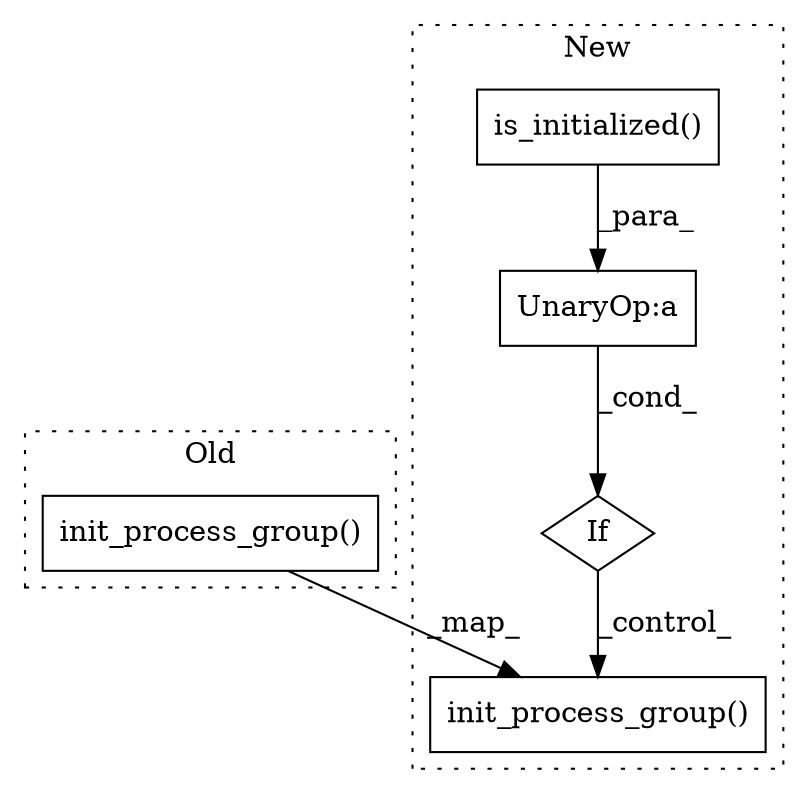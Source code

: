 digraph G {
subgraph cluster0 {
1 [label="init_process_group()" a="75" s="10044" l="52" shape="box"];
label = "Old";
style="dotted";
}
subgraph cluster1 {
2 [label="init_process_group()" a="75" s="10309" l="84" shape="box"];
3 [label="If" a="96" s="10250" l="3" shape="diamond"];
4 [label="is_initialized()" a="75" s="10257" l="34" shape="box"];
5 [label="UnaryOp:a" a="61" s="10253" l="38" shape="box"];
label = "New";
style="dotted";
}
1 -> 2 [label="_map_"];
3 -> 2 [label="_control_"];
4 -> 5 [label="_para_"];
5 -> 3 [label="_cond_"];
}